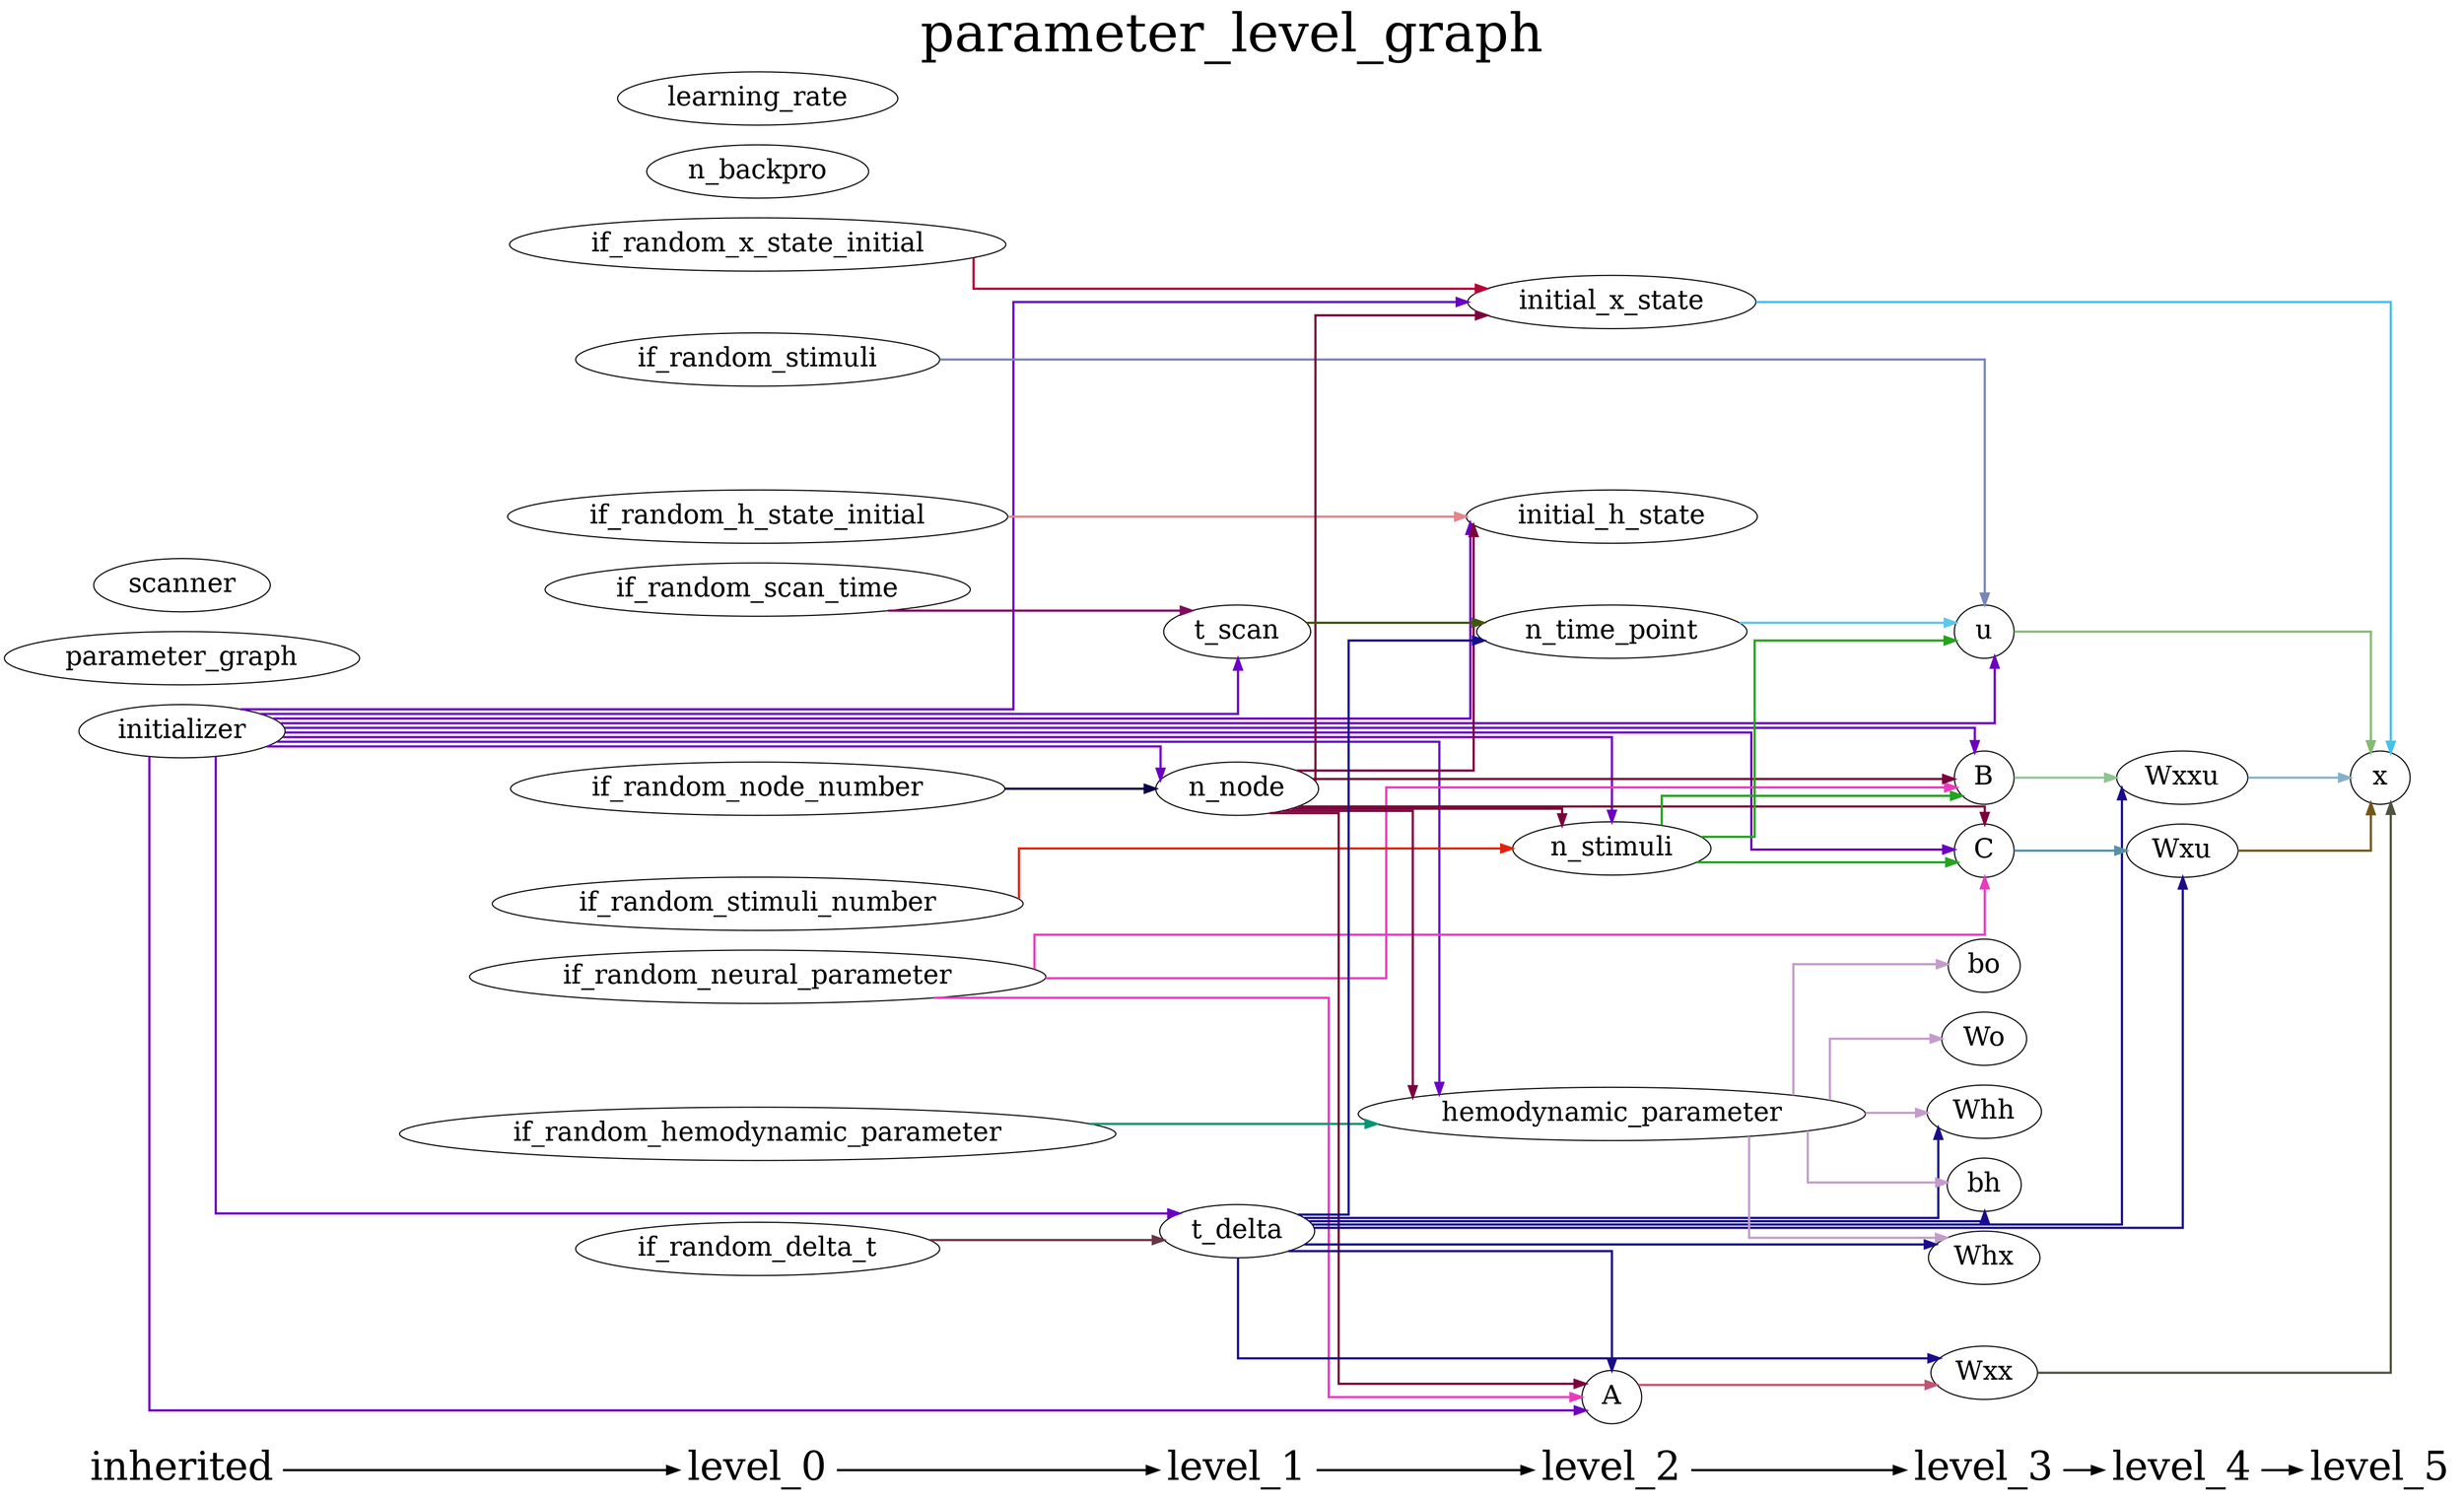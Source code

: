 digraph G {
          splines=ortho;
          fontsize = 48;
          rankdir = "LR";
          node[fontsize=24];
          edge[penwidth=2];
          {
          node [shape=plaintext fontsize=36];
          inherited -> 
          level_0 -> 
          level_1 -> 
          level_2 -> 
          level_3 -> 
          level_4 -> 
          level_5
          }
          {rank = same;
          inherited;
          initializer;
          parameter_graph;
          scanner;
          }
          {rank = same;
          level_0;
          if_random_neural_parameter;
          if_random_hemodynamic_parameter;
          if_random_x_state_initial;
          if_random_h_state_initial;
          if_random_stimuli;
          if_random_node_number;
          if_random_stimuli_number;
          if_random_delta_t;
          if_random_scan_time;
          n_backpro;
          learning_rate;
          }
          {rank = same;
          level_1;
          n_node;
          t_delta;
          t_scan;
          }
          {rank = same;
          level_2;
          n_time_point;
          n_stimuli;
          A;
          hemodynamic_parameter;
          initial_x_state;
          initial_h_state;
          }
          {rank = same;
          level_3;
          u;
          B;
          C;
          Wxx;
          Whx;
          Whh;
          bh;
          Wo;
          bo;
          }
          {rank = same;
          level_4;
          Wxxu;
          Wxu;
          }
          {rank = same;
          level_5;
          x;
          }
          Whx ;
          parameter_graph ;
          Wxu -> x [color="#73561C"];
          Whh ;
          n_node -> C [color="#7C023B"];
          n_node -> initial_x_state [color="#7C023B"];
          n_node -> n_stimuli [color="#7C023B"];
          n_node -> A [color="#7C023B"];
          n_node -> hemodynamic_parameter [color="#7C023B"];
          n_node -> initial_h_state [color="#7C023B"];
          n_node -> B [color="#7C023B"];
          x ;
          Wxxu -> x [color="#85B1C8"];
          C -> Wxu [color="#5591A6"];
          bo ;
          if_random_scan_time -> t_scan [color="#7E0A61"];
          n_stimuli -> C [color="#24A321"];
          n_stimuli -> u [color="#24A321"];
          n_stimuli -> B [color="#24A321"];
          n_backpro ;
          if_random_x_state_initial -> initial_x_state [color="#B60435"];
          learning_rate ;
          bh ;
          u -> x [color="#84BB72"];
          if_random_node_number -> n_node [color="#080642"];
          t_delta -> Whx [color="#190B8B"];
          t_delta -> Wxu [color="#190B8B"];
          t_delta -> Whh [color="#190B8B"];
          t_delta -> Wxxu [color="#190B8B"];
          t_delta -> bh [color="#190B8B"];
          t_delta -> A [color="#190B8B"];
          t_delta -> Wxx [color="#190B8B"];
          t_delta -> n_time_point [color="#190B8B"];
          A -> Wxx [color="#C25272"];
          hemodynamic_parameter -> Whx [color="#C49CCB"];
          hemodynamic_parameter -> Whh [color="#C49CCB"];
          hemodynamic_parameter -> bo [color="#C49CCB"];
          hemodynamic_parameter -> bh [color="#C49CCB"];
          hemodynamic_parameter -> Wo [color="#C49CCB"];
          initial_h_state ;
          initial_x_state -> x [color="#41C4E7"];
          Wxx -> x [color="#505344"];
          t_scan -> n_time_point [color="#425510"];
          if_random_hemodynamic_parameter -> hemodynamic_parameter [color="#039674"];
          if_random_neural_parameter -> C [color="#EB3ABC"];
          if_random_neural_parameter -> A [color="#EB3ABC"];
          if_random_neural_parameter -> B [color="#EB3ABC"];
          initializer -> n_node [color="#6B00C3"];
          initializer -> C [color="#6B00C3"];
          initializer -> initial_x_state [color="#6B00C3"];
          initializer -> n_stimuli [color="#6B00C3"];
          initializer -> u [color="#6B00C3"];
          initializer -> t_delta [color="#6B00C3"];
          initializer -> A [color="#6B00C3"];
          initializer -> hemodynamic_parameter [color="#6B00C3"];
          initializer -> initial_h_state [color="#6B00C3"];
          initializer -> t_scan [color="#6B00C3"];
          initializer -> B [color="#6B00C3"];
          if_random_delta_t -> t_delta [color="#6B3545"];
          if_random_stimuli_number -> n_stimuli [color="#E3230C"];
          if_random_stimuli -> u [color="#7786B6"];
          Wo ;
          if_random_h_state_initial -> initial_h_state [color="#E8848B"];
          B -> Wxxu [color="#90C392"];
          n_time_point -> u [color="#60C6E8"];
          scanner ;
          labelloc = "t";
          label = "parameter_level_graph";
}